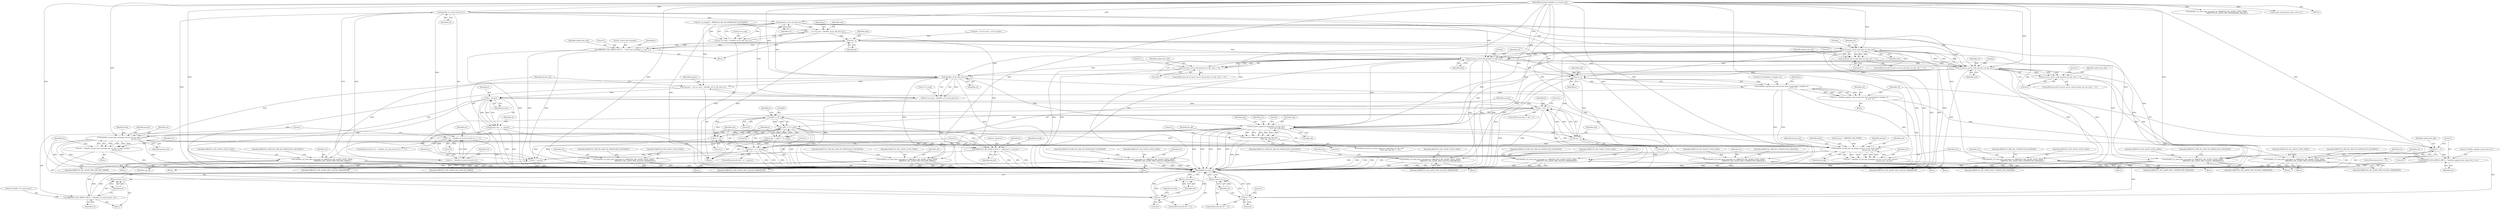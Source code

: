 digraph "0_mbedtls_027f84c69f4ef30c0693832a6c396ef19e563ca1@API" {
"1000205" [label="(Call,mbedtls_ssl_read_record( ssl ))"];
"1000111" [label="(MethodParameterIn,mbedtls_ssl_context *ssl)"];
"1000202" [label="(Call,( ret = mbedtls_ssl_read_record( ssl ) ) != 0)"];
"1000203" [label="(Call,ret = mbedtls_ssl_read_record( ssl ))"];
"1000209" [label="(Call,MBEDTLS_SSL_DEBUG_RET( 1, \"mbedtls_ssl_read_record\", ret ))"];
"1000213" [label="(Return,return( ret );)"];
"1000225" [label="(Call,mbedtls_ssl_send_alert_message( ssl, MBEDTLS_SSL_ALERT_LEVEL_FATAL,\n                                        MBEDTLS_SSL_ALERT_MSG_UNEXPECTED_MESSAGE ))"];
"1000262" [label="(Call,mbedtls_ssl_send_alert_message( ssl, MBEDTLS_SSL_ALERT_LEVEL_FATAL,\n                                        MBEDTLS_SSL_ALERT_MSG_UNEXPECTED_MESSAGE ))"];
"1000274" [label="(Call,mbedtls_ssl_hs_hdr_len( ssl ))"];
"1000268" [label="(Call,p   = ssl->in_msg + mbedtls_ssl_hs_hdr_len( ssl ))"];
"1000289" [label="(Call,end - p)"];
"1000285" [label="(Call,MBEDTLS_SSL_DEBUG_BUF( 3,   \"server key exchange\", p, end - p ))"];
"1000435" [label="(Call,end - p)"];
"1000427" [label="(Call,mbedtls_ecjpake_read_round_two( &ssl->handshake->ecjpake_ctx,\n                                              p, end - p ))"];
"1000425" [label="(Call,ret = mbedtls_ecjpake_read_round_two( &ssl->handshake->ecjpake_ctx,\n                                              p, end - p ))"];
"1000439" [label="(Call,ret != 0)"];
"1000443" [label="(Call,MBEDTLS_SSL_DEBUG_RET( 1, \"mbedtls_ecjpake_read_round_two\", ret ))"];
"1000487" [label="(Call,p - params)"];
"1000485" [label="(Call,params_len = p - params)"];
"1000625" [label="(Call,mbedtls_ssl_get_key_exchange_md_ssl_tls( ssl, hash, params,\n                                                           params_len ))"];
"1000623" [label="(Call,ret = mbedtls_ssl_get_key_exchange_md_ssl_tls( ssl, hash, params,\n                                                           params_len ))"];
"1000631" [label="(Call,ret != 0)"];
"1000634" [label="(Return,return( ret );)"];
"1000647" [label="(Call,mbedtls_ssl_get_key_exchange_md_tls1_2( ssl, hash, params,\n                                                          params_len, md_alg ))"];
"1000645" [label="(Call,ret = mbedtls_ssl_get_key_exchange_md_tls1_2( ssl, hash, params,\n                                                          params_len, md_alg ))"];
"1000654" [label="(Call,ret != 0)"];
"1000657" [label="(Return,return( ret );)"];
"1000565" [label="(Call,p > end - 2)"];
"1000583" [label="(Call,p[0] << 8)"];
"1000582" [label="(Call,( p[0] << 8 ) | p[1])"];
"1000580" [label="(Call,sig_len = ( p[0] << 8 ) | p[1])"];
"1000595" [label="(Call,end != p + sig_len)"];
"1000597" [label="(Call,p + sig_len)"];
"1000610" [label="(Call,MBEDTLS_SSL_DEBUG_BUF( 3, \"signature\", p, sig_len ))"];
"1000591" [label="(Call,p += 2)"];
"1000499" [label="(Call,ssl_parse_signature_algorithm( ssl, &p, end,\n                                               &md_alg, &pk_alg ))"];
"1000498" [label="(Call,ssl_parse_signature_algorithm( ssl, &p, end,\n                                               &md_alg, &pk_alg ) != 0)"];
"1000513" [label="(Call,mbedtls_ssl_send_alert_message( ssl, MBEDTLS_SSL_ALERT_LEVEL_FATAL,\n                                                MBEDTLS_SSL_ALERT_MSG_ILLEGAL_PARAMETER ))"];
"1000528" [label="(Call,mbedtls_ssl_send_alert_message( ssl, MBEDTLS_SSL_ALERT_LEVEL_FATAL,\n                                                MBEDTLS_SSL_ALERT_MSG_ILLEGAL_PARAMETER ))"];
"1000567" [label="(Call,end - 2)"];
"1000574" [label="(Call,mbedtls_ssl_send_alert_message( ssl, MBEDTLS_SSL_ALERT_LEVEL_FATAL,\n                                            MBEDTLS_SSL_ALERT_MSG_DECODE_ERROR ))"];
"1000604" [label="(Call,mbedtls_ssl_send_alert_message( ssl, MBEDTLS_SSL_ALERT_LEVEL_FATAL,\n                                            MBEDTLS_SSL_ALERT_MSG_DECODE_ERROR ))"];
"1000319" [label="(Call,ssl_parse_server_psk_hint( ssl, &p, end ))"];
"1000318" [label="(Call,ssl_parse_server_psk_hint( ssl, &p, end ) != 0)"];
"1000329" [label="(Call,mbedtls_ssl_send_alert_message( ssl, MBEDTLS_SSL_ALERT_LEVEL_FATAL,\n                                            MBEDTLS_SSL_ALERT_MSG_ILLEGAL_PARAMETER ))"];
"1000363" [label="(Call,ssl_parse_server_dh_params( ssl, &p, end ))"];
"1000362" [label="(Call,ssl_parse_server_dh_params( ssl, &p, end ) != 0)"];
"1000373" [label="(Call,mbedtls_ssl_send_alert_message( ssl, MBEDTLS_SSL_ALERT_LEVEL_FATAL,\n                                            MBEDTLS_SSL_ALERT_MSG_ILLEGAL_PARAMETER ))"];
"1000401" [label="(Call,ssl_parse_server_ecdh_params( ssl, &p, end ))"];
"1000400" [label="(Call,ssl_parse_server_ecdh_params( ssl, &p, end ) != 0)"];
"1000411" [label="(Call,mbedtls_ssl_send_alert_message( ssl, MBEDTLS_SSL_ALERT_LEVEL_FATAL,\n                                            MBEDTLS_SSL_ALERT_MSG_ILLEGAL_PARAMETER ))"];
"1000447" [label="(Call,mbedtls_ssl_send_alert_message( ssl, MBEDTLS_SSL_ALERT_LEVEL_FATAL,\n                                            MBEDTLS_SSL_ALERT_MSG_ILLEGAL_PARAMETER ))"];
"1000482" [label="(Call,mbedtls_ssl_hs_hdr_len( ssl ))"];
"1000476" [label="(Call,*params = ssl->in_msg + mbedtls_ssl_hs_hdr_len( ssl ))"];
"1000478" [label="(Call,ssl->in_msg + mbedtls_ssl_hs_hdr_len( ssl ))"];
"1000270" [label="(Call,ssl->in_msg + mbedtls_ssl_hs_hdr_len( ssl ))"];
"1000227" [label="(Identifier,MBEDTLS_SSL_ALERT_LEVEL_FATAL)"];
"1000204" [label="(Identifier,ret)"];
"1000576" [label="(Identifier,MBEDTLS_SSL_ALERT_LEVEL_FATAL)"];
"1000400" [label="(Call,ssl_parse_server_ecdh_params( ssl, &p, end ) != 0)"];
"1000629" [label="(Identifier,params_len)"];
"1000438" [label="(ControlStructure,if( ret != 0 ))"];
"1000226" [label="(Identifier,ssl)"];
"1000657" [label="(Return,return( ret );)"];
"1000275" [label="(Identifier,ssl)"];
"1000443" [label="(Call,MBEDTLS_SSL_DEBUG_RET( 1, \"mbedtls_ecjpake_read_round_two\", ret ))"];
"1000645" [label="(Call,ret = mbedtls_ssl_get_key_exchange_md_tls1_2( ssl, hash, params,\n                                                          params_len, md_alg ))"];
"1000651" [label="(Identifier,params_len)"];
"1000277" [label="(Identifier,end)"];
"1000597" [label="(Call,p + sig_len)"];
"1000600" [label="(Block,)"];
"1000463" [label="(Block,)"];
"1000367" [label="(Identifier,end)"];
"1000416" [label="(Identifier,MBEDTLS_ERR_SSL_BAD_HS_SERVER_KEY_EXCHANGE)"];
"1000203" [label="(Call,ret = mbedtls_ssl_read_record( ssl ))"];
"1000623" [label="(Call,ret = mbedtls_ssl_get_key_exchange_md_ssl_tls( ssl, hash, params,\n                                                           params_len ))"];
"1000264" [label="(Identifier,MBEDTLS_SSL_ALERT_LEVEL_FATAL)"];
"1000406" [label="(Literal,0)"];
"1000760" [label="(MethodReturn,static int)"];
"1000399" [label="(ControlStructure,if( ssl_parse_server_ecdh_params( ssl, &p, end ) != 0 ))"];
"1000503" [label="(Identifier,end)"];
"1000567" [label="(Call,end - 2)"];
"1000630" [label="(ControlStructure,if( ret != 0 ))"];
"1000604" [label="(Call,mbedtls_ssl_send_alert_message( ssl, MBEDTLS_SSL_ALERT_LEVEL_FATAL,\n                                            MBEDTLS_SSL_ALERT_MSG_DECODE_ERROR ))"];
"1000369" [label="(Block,)"];
"1000442" [label="(Block,)"];
"1000609" [label="(Identifier,MBEDTLS_ERR_SSL_BAD_HS_SERVER_KEY_EXCHANGE)"];
"1000364" [label="(Identifier,ssl)"];
"1000201" [label="(ControlStructure,if( ( ret = mbedtls_ssl_read_record( ssl ) ) != 0 ))"];
"1000498" [label="(Call,ssl_parse_signature_algorithm( ssl, &p, end,\n                                               &md_alg, &pk_alg ) != 0)"];
"1000428" [label="(Call,&ssl->handshake->ecjpake_ctx)"];
"1000213" [label="(Return,return( ret );)"];
"1000375" [label="(Identifier,MBEDTLS_SSL_ALERT_LEVEL_FATAL)"];
"1000405" [label="(Identifier,end)"];
"1000332" [label="(Identifier,MBEDTLS_SSL_ALERT_MSG_ILLEGAL_PARAMETER)"];
"1000371" [label="(Literal,1)"];
"1000624" [label="(Identifier,ret)"];
"1000497" [label="(ControlStructure,if( ssl_parse_signature_algorithm( ssl, &p, end,\n                                               &md_alg, &pk_alg ) != 0 ))"];
"1000180" [label="(Call,mbedtls_ssl_send_alert_message( ssl, MBEDTLS_SSL_ALERT_LEVEL_FATAL,\n                                            MBEDTLS_SSL_ALERT_MSG_HANDSHAKE_FAILURE ))"];
"1000362" [label="(Call,ssl_parse_server_dh_params( ssl, &p, end ) != 0)"];
"1000450" [label="(Identifier,MBEDTLS_SSL_ALERT_MSG_ILLEGAL_PARAMETER)"];
"1000268" [label="(Call,p   = ssl->in_msg + mbedtls_ssl_hs_hdr_len( ssl ))"];
"1000325" [label="(Block,)"];
"1000434" [label="(Identifier,p)"];
"1000225" [label="(Call,mbedtls_ssl_send_alert_message( ssl, MBEDTLS_SSL_ALERT_LEVEL_FATAL,\n                                        MBEDTLS_SSL_ALERT_MSG_UNEXPECTED_MESSAGE ))"];
"1000612" [label="(Literal,\"signature\")"];
"1000172" [label="(Call,ssl_get_ecdh_params_from_cert( ssl ))"];
"1000426" [label="(Identifier,ret)"];
"1000506" [label="(Call,&pk_alg)"];
"1000486" [label="(Identifier,params_len)"];
"1000270" [label="(Call,ssl->in_msg + mbedtls_ssl_hs_hdr_len( ssl ))"];
"1000628" [label="(Identifier,params)"];
"1000594" [label="(ControlStructure,if( end != p + sig_len ))"];
"1000339" [label="(Identifier,ciphersuite_info)"];
"1000662" [label="(Literal,1)"];
"1000209" [label="(Call,MBEDTLS_SSL_DEBUG_RET( 1, \"mbedtls_ssl_read_record\", ret ))"];
"1000570" [label="(Block,)"];
"1000361" [label="(ControlStructure,if( ssl_parse_server_dh_params( ssl, &p, end ) != 0 ))"];
"1000596" [label="(Identifier,end)"];
"1000330" [label="(Identifier,ssl)"];
"1000649" [label="(Identifier,hash)"];
"1000564" [label="(ControlStructure,if( p > end - 2 ))"];
"1000265" [label="(Identifier,MBEDTLS_SSL_ALERT_MSG_UNEXPECTED_MESSAGE)"];
"1000592" [label="(Identifier,p)"];
"1000329" [label="(Call,mbedtls_ssl_send_alert_message( ssl, MBEDTLS_SSL_ALERT_LEVEL_FATAL,\n                                            MBEDTLS_SSL_ALERT_MSG_ILLEGAL_PARAMETER ))"];
"1000524" [label="(Block,)"];
"1000324" [label="(Literal,0)"];
"1000568" [label="(Identifier,end)"];
"1000286" [label="(Literal,3)"];
"1000513" [label="(Call,mbedtls_ssl_send_alert_message( ssl, MBEDTLS_SSL_ALERT_LEVEL_FATAL,\n                                                MBEDTLS_SSL_ALERT_MSG_ILLEGAL_PARAMETER ))"];
"1000424" [label="(Block,)"];
"1000625" [label="(Call,mbedtls_ssl_get_key_exchange_md_ssl_tls( ssl, hash, params,\n                                                           params_len ))"];
"1000212" [label="(Identifier,ret)"];
"1000565" [label="(Call,p > end - 2)"];
"1000632" [label="(Identifier,ret)"];
"1000230" [label="(Identifier,MBEDTLS_ERR_SSL_UNEXPECTED_MESSAGE)"];
"1000439" [label="(Call,ret != 0)"];
"1000595" [label="(Call,end != p + sig_len)"];
"1000327" [label="(Literal,1)"];
"1000485" [label="(Call,params_len = p - params)"];
"1000588" [label="(Call,p[1])"];
"1000500" [label="(Identifier,ssl)"];
"1000577" [label="(Identifier,MBEDTLS_SSL_ALERT_MSG_DECODE_ERROR)"];
"1000376" [label="(Identifier,MBEDTLS_SSL_ALERT_MSG_ILLEGAL_PARAMETER)"];
"1000384" [label="(Identifier,ciphersuite_info)"];
"1000579" [label="(Identifier,MBEDTLS_ERR_SSL_BAD_HS_SERVER_KEY_EXCHANGE)"];
"1000323" [label="(Identifier,end)"];
"1000446" [label="(Identifier,ret)"];
"1000437" [label="(Identifier,p)"];
"1000228" [label="(Identifier,MBEDTLS_SSL_ALERT_MSG_UNEXPECTED_MESSAGE)"];
"1000530" [label="(Identifier,MBEDTLS_SSL_ALERT_LEVEL_FATAL)"];
"1000635" [label="(Identifier,ret)"];
"1000287" [label="(Literal,\"server key exchange\")"];
"1000232" [label="(Call,ssl->in_msg[0] != MBEDTLS_SSL_HS_SERVER_KEY_EXCHANGE)"];
"1000656" [label="(Literal,0)"];
"1000511" [label="(Literal,1)"];
"1000412" [label="(Identifier,ssl)"];
"1000448" [label="(Identifier,ssl)"];
"1000334" [label="(Identifier,MBEDTLS_ERR_SSL_BAD_HS_SERVER_KEY_EXCHANGE)"];
"1000427" [label="(Call,mbedtls_ecjpake_read_round_two( &ssl->handshake->ecjpake_ctx,\n                                              p, end - p ))"];
"1000444" [label="(Literal,1)"];
"1000634" [label="(Return,return( ret );)"];
"1000582" [label="(Call,( p[0] << 8 ) | p[1])"];
"1000655" [label="(Identifier,ret)"];
"1000263" [label="(Identifier,ssl)"];
"1000493" [label="(Identifier,ssl)"];
"1000267" [label="(Identifier,MBEDTLS_ERR_SSL_UNEXPECTED_MESSAGE)"];
"1000452" [label="(Identifier,MBEDTLS_ERR_SSL_BAD_HS_SERVER_KEY_EXCHANGE)"];
"1000440" [label="(Identifier,ret)"];
"1000613" [label="(Identifier,p)"];
"1000409" [label="(Literal,1)"];
"1000488" [label="(Identifier,p)"];
"1000285" [label="(Call,MBEDTLS_SSL_DEBUG_BUF( 3,   \"server key exchange\", p, end - p ))"];
"1000499" [label="(Call,ssl_parse_signature_algorithm( ssl, &p, end,\n                                               &md_alg, &pk_alg ))"];
"1000291" [label="(Identifier,p)"];
"1000476" [label="(Call,*params = ssl->in_msg + mbedtls_ssl_hs_hdr_len( ssl ))"];
"1000626" [label="(Identifier,ssl)"];
"1000641" [label="(Block,)"];
"1000627" [label="(Identifier,hash)"];
"1000411" [label="(Call,mbedtls_ssl_send_alert_message( ssl, MBEDTLS_SSL_ALERT_LEVEL_FATAL,\n                                            MBEDTLS_SSL_ALERT_MSG_ILLEGAL_PARAMETER ))"];
"1000435" [label="(Call,end - p)"];
"1000583" [label="(Call,p[0] << 8)"];
"1000569" [label="(Literal,2)"];
"1000638" [label="(Call,md_alg != MBEDTLS_MD_NONE)"];
"1000447" [label="(Call,mbedtls_ssl_send_alert_message( ssl, MBEDTLS_SSL_ALERT_LEVEL_FATAL,\n                                            MBEDTLS_SSL_ALERT_MSG_ILLEGAL_PARAMETER ))"];
"1000521" [label="(Identifier,pk_alg)"];
"1000647" [label="(Call,mbedtls_ssl_get_key_exchange_md_tls1_2( ssl, hash, params,\n                                                          params_len, md_alg ))"];
"1000269" [label="(Identifier,p)"];
"1000441" [label="(Literal,0)"];
"1000211" [label="(Literal,\"mbedtls_ssl_read_record\")"];
"1000489" [label="(Identifier,params)"];
"1000531" [label="(Identifier,MBEDTLS_SSL_ALERT_MSG_ILLEGAL_PARAMETER)"];
"1000606" [label="(Identifier,MBEDTLS_SSL_ALERT_LEVEL_FATAL)"];
"1000587" [label="(Literal,8)"];
"1000374" [label="(Identifier,ssl)"];
"1000363" [label="(Call,ssl_parse_server_dh_params( ssl, &p, end ))"];
"1000318" [label="(Call,ssl_parse_server_psk_hint( ssl, &p, end ) != 0)"];
"1000478" [label="(Call,ssl->in_msg + mbedtls_ssl_hs_hdr_len( ssl ))"];
"1000658" [label="(Identifier,ret)"];
"1000614" [label="(Identifier,sig_len)"];
"1000407" [label="(Block,)"];
"1000290" [label="(Identifier,end)"];
"1000112" [label="(Block,)"];
"1000619" [label="(Block,)"];
"1000639" [label="(Identifier,md_alg)"];
"1000650" [label="(Identifier,params)"];
"1000654" [label="(Call,ret != 0)"];
"1000516" [label="(Identifier,MBEDTLS_SSL_ALERT_MSG_ILLEGAL_PARAMETER)"];
"1000483" [label="(Identifier,ssl)"];
"1000518" [label="(Identifier,MBEDTLS_ERR_SSL_BAD_HS_SERVER_KEY_EXCHANGE)"];
"1000607" [label="(Identifier,MBEDTLS_SSL_ALERT_MSG_DECODE_ERROR)"];
"1000479" [label="(Call,ssl->in_msg)"];
"1000271" [label="(Call,ssl->in_msg)"];
"1000445" [label="(Literal,\"mbedtls_ecjpake_read_round_two\")"];
"1000633" [label="(Literal,0)"];
"1000574" [label="(Call,mbedtls_ssl_send_alert_message( ssl, MBEDTLS_SSL_ALERT_LEVEL_FATAL,\n                                            MBEDTLS_SSL_ALERT_MSG_DECODE_ERROR ))"];
"1000617" [label="(Identifier,md_alg)"];
"1000401" [label="(Call,ssl_parse_server_ecdh_params( ssl, &p, end ))"];
"1000572" [label="(Literal,1)"];
"1000365" [label="(Call,&p)"];
"1000602" [label="(Literal,1)"];
"1000449" [label="(Identifier,MBEDTLS_SSL_ALERT_LEVEL_FATAL)"];
"1000591" [label="(Call,p += 2)"];
"1000276" [label="(Call,end = ssl->in_msg + ssl->in_hslen)"];
"1000207" [label="(Literal,0)"];
"1000262" [label="(Call,mbedtls_ssl_send_alert_message( ssl, MBEDTLS_SSL_ALERT_LEVEL_FATAL,\n                                        MBEDTLS_SSL_ALERT_MSG_UNEXPECTED_MESSAGE ))"];
"1000320" [label="(Identifier,ssl)"];
"1000414" [label="(Identifier,MBEDTLS_SSL_ALERT_MSG_ILLEGAL_PARAMETER)"];
"1000605" [label="(Identifier,ssl)"];
"1000288" [label="(Identifier,p)"];
"1000529" [label="(Identifier,ssl)"];
"1000580" [label="(Call,sig_len = ( p[0] << 8 ) | p[1])"];
"1000610" [label="(Call,MBEDTLS_SSL_DEBUG_BUF( 3, \"signature\", p, sig_len ))"];
"1000646" [label="(Identifier,ret)"];
"1000289" [label="(Call,end - p)"];
"1000239" [label="(Block,)"];
"1000653" [label="(ControlStructure,if( ret != 0 ))"];
"1000599" [label="(Identifier,sig_len)"];
"1000598" [label="(Identifier,p)"];
"1000575" [label="(Identifier,ssl)"];
"1000378" [label="(Identifier,MBEDTLS_ERR_SSL_BAD_HS_SERVER_KEY_EXCHANGE)"];
"1000321" [label="(Call,&p)"];
"1000477" [label="(Identifier,params)"];
"1000589" [label="(Identifier,p)"];
"1000584" [label="(Call,p[0])"];
"1000436" [label="(Identifier,end)"];
"1000218" [label="(Identifier,ssl)"];
"1000210" [label="(Literal,1)"];
"1000368" [label="(Literal,0)"];
"1000581" [label="(Identifier,sig_len)"];
"1000509" [label="(Block,)"];
"1000296" [label="(Identifier,ciphersuite_info)"];
"1000648" [label="(Identifier,ssl)"];
"1000514" [label="(Identifier,ssl)"];
"1000508" [label="(Literal,0)"];
"1000214" [label="(Identifier,ret)"];
"1000205" [label="(Call,mbedtls_ssl_read_record( ssl ))"];
"1000402" [label="(Identifier,ssl)"];
"1000566" [label="(Identifier,p)"];
"1000501" [label="(Call,&p)"];
"1000487" [label="(Call,p - params)"];
"1000611" [label="(Literal,3)"];
"1000515" [label="(Identifier,MBEDTLS_SSL_ALERT_LEVEL_FATAL)"];
"1000593" [label="(Literal,2)"];
"1000413" [label="(Identifier,MBEDTLS_SSL_ALERT_LEVEL_FATAL)"];
"1000528" [label="(Call,mbedtls_ssl_send_alert_message( ssl, MBEDTLS_SSL_ALERT_LEVEL_FATAL,\n                                                MBEDTLS_SSL_ALERT_MSG_ILLEGAL_PARAMETER ))"];
"1000111" [label="(MethodParameterIn,mbedtls_ssl_context *ssl)"];
"1000221" [label="(Block,)"];
"1000425" [label="(Call,ret = mbedtls_ecjpake_read_round_two( &ssl->handshake->ecjpake_ctx,\n                                              p, end - p ))"];
"1000373" [label="(Call,mbedtls_ssl_send_alert_message( ssl, MBEDTLS_SSL_ALERT_LEVEL_FATAL,\n                                            MBEDTLS_SSL_ALERT_MSG_ILLEGAL_PARAMETER ))"];
"1000206" [label="(Identifier,ssl)"];
"1000319" [label="(Call,ssl_parse_server_psk_hint( ssl, &p, end ))"];
"1000482" [label="(Call,mbedtls_ssl_hs_hdr_len( ssl ))"];
"1000331" [label="(Identifier,MBEDTLS_SSL_ALERT_LEVEL_FATAL)"];
"1000631" [label="(Call,ret != 0)"];
"1000504" [label="(Call,&md_alg)"];
"1000421" [label="(Identifier,ciphersuite_info)"];
"1000317" [label="(ControlStructure,if( ssl_parse_server_psk_hint( ssl, &p, end ) != 0 ))"];
"1000208" [label="(Block,)"];
"1000462" [label="(Identifier,ciphersuite_info)"];
"1000202" [label="(Call,( ret = mbedtls_ssl_read_record( ssl ) ) != 0)"];
"1000652" [label="(Identifier,md_alg)"];
"1000403" [label="(Call,&p)"];
"1000274" [label="(Call,mbedtls_ssl_hs_hdr_len( ssl ))"];
"1000533" [label="(Identifier,MBEDTLS_ERR_SSL_BAD_HS_SERVER_KEY_EXCHANGE)"];
"1000205" -> "1000203"  [label="AST: "];
"1000205" -> "1000206"  [label="CFG: "];
"1000206" -> "1000205"  [label="AST: "];
"1000203" -> "1000205"  [label="CFG: "];
"1000205" -> "1000760"  [label="DDG: "];
"1000205" -> "1000202"  [label="DDG: "];
"1000205" -> "1000203"  [label="DDG: "];
"1000111" -> "1000205"  [label="DDG: "];
"1000205" -> "1000225"  [label="DDG: "];
"1000205" -> "1000262"  [label="DDG: "];
"1000205" -> "1000274"  [label="DDG: "];
"1000111" -> "1000110"  [label="AST: "];
"1000111" -> "1000760"  [label="DDG: "];
"1000111" -> "1000172"  [label="DDG: "];
"1000111" -> "1000180"  [label="DDG: "];
"1000111" -> "1000225"  [label="DDG: "];
"1000111" -> "1000262"  [label="DDG: "];
"1000111" -> "1000274"  [label="DDG: "];
"1000111" -> "1000319"  [label="DDG: "];
"1000111" -> "1000329"  [label="DDG: "];
"1000111" -> "1000363"  [label="DDG: "];
"1000111" -> "1000373"  [label="DDG: "];
"1000111" -> "1000401"  [label="DDG: "];
"1000111" -> "1000411"  [label="DDG: "];
"1000111" -> "1000447"  [label="DDG: "];
"1000111" -> "1000482"  [label="DDG: "];
"1000111" -> "1000499"  [label="DDG: "];
"1000111" -> "1000513"  [label="DDG: "];
"1000111" -> "1000528"  [label="DDG: "];
"1000111" -> "1000574"  [label="DDG: "];
"1000111" -> "1000604"  [label="DDG: "];
"1000111" -> "1000625"  [label="DDG: "];
"1000111" -> "1000647"  [label="DDG: "];
"1000202" -> "1000201"  [label="AST: "];
"1000202" -> "1000207"  [label="CFG: "];
"1000203" -> "1000202"  [label="AST: "];
"1000207" -> "1000202"  [label="AST: "];
"1000210" -> "1000202"  [label="CFG: "];
"1000218" -> "1000202"  [label="CFG: "];
"1000202" -> "1000760"  [label="DDG: "];
"1000203" -> "1000202"  [label="DDG: "];
"1000204" -> "1000203"  [label="AST: "];
"1000207" -> "1000203"  [label="CFG: "];
"1000203" -> "1000760"  [label="DDG: "];
"1000203" -> "1000760"  [label="DDG: "];
"1000203" -> "1000209"  [label="DDG: "];
"1000209" -> "1000208"  [label="AST: "];
"1000209" -> "1000212"  [label="CFG: "];
"1000210" -> "1000209"  [label="AST: "];
"1000211" -> "1000209"  [label="AST: "];
"1000212" -> "1000209"  [label="AST: "];
"1000214" -> "1000209"  [label="CFG: "];
"1000209" -> "1000760"  [label="DDG: "];
"1000209" -> "1000760"  [label="DDG: "];
"1000209" -> "1000213"  [label="DDG: "];
"1000213" -> "1000208"  [label="AST: "];
"1000213" -> "1000214"  [label="CFG: "];
"1000214" -> "1000213"  [label="AST: "];
"1000760" -> "1000213"  [label="CFG: "];
"1000213" -> "1000760"  [label="DDG: "];
"1000214" -> "1000213"  [label="DDG: "];
"1000225" -> "1000221"  [label="AST: "];
"1000225" -> "1000228"  [label="CFG: "];
"1000226" -> "1000225"  [label="AST: "];
"1000227" -> "1000225"  [label="AST: "];
"1000228" -> "1000225"  [label="AST: "];
"1000230" -> "1000225"  [label="CFG: "];
"1000225" -> "1000760"  [label="DDG: "];
"1000225" -> "1000760"  [label="DDG: "];
"1000225" -> "1000760"  [label="DDG: "];
"1000225" -> "1000760"  [label="DDG: "];
"1000262" -> "1000239"  [label="AST: "];
"1000262" -> "1000265"  [label="CFG: "];
"1000263" -> "1000262"  [label="AST: "];
"1000264" -> "1000262"  [label="AST: "];
"1000265" -> "1000262"  [label="AST: "];
"1000267" -> "1000262"  [label="CFG: "];
"1000262" -> "1000760"  [label="DDG: "];
"1000262" -> "1000760"  [label="DDG: "];
"1000262" -> "1000760"  [label="DDG: "];
"1000262" -> "1000760"  [label="DDG: "];
"1000274" -> "1000270"  [label="AST: "];
"1000274" -> "1000275"  [label="CFG: "];
"1000275" -> "1000274"  [label="AST: "];
"1000270" -> "1000274"  [label="CFG: "];
"1000274" -> "1000760"  [label="DDG: "];
"1000274" -> "1000268"  [label="DDG: "];
"1000274" -> "1000270"  [label="DDG: "];
"1000274" -> "1000319"  [label="DDG: "];
"1000274" -> "1000363"  [label="DDG: "];
"1000274" -> "1000401"  [label="DDG: "];
"1000274" -> "1000447"  [label="DDG: "];
"1000274" -> "1000482"  [label="DDG: "];
"1000268" -> "1000112"  [label="AST: "];
"1000268" -> "1000270"  [label="CFG: "];
"1000269" -> "1000268"  [label="AST: "];
"1000270" -> "1000268"  [label="AST: "];
"1000277" -> "1000268"  [label="CFG: "];
"1000268" -> "1000760"  [label="DDG: "];
"1000232" -> "1000268"  [label="DDG: "];
"1000268" -> "1000289"  [label="DDG: "];
"1000289" -> "1000285"  [label="AST: "];
"1000289" -> "1000291"  [label="CFG: "];
"1000290" -> "1000289"  [label="AST: "];
"1000291" -> "1000289"  [label="AST: "];
"1000285" -> "1000289"  [label="CFG: "];
"1000289" -> "1000760"  [label="DDG: "];
"1000289" -> "1000285"  [label="DDG: "];
"1000289" -> "1000285"  [label="DDG: "];
"1000276" -> "1000289"  [label="DDG: "];
"1000289" -> "1000319"  [label="DDG: "];
"1000289" -> "1000363"  [label="DDG: "];
"1000289" -> "1000401"  [label="DDG: "];
"1000289" -> "1000435"  [label="DDG: "];
"1000285" -> "1000112"  [label="AST: "];
"1000286" -> "1000285"  [label="AST: "];
"1000287" -> "1000285"  [label="AST: "];
"1000288" -> "1000285"  [label="AST: "];
"1000296" -> "1000285"  [label="CFG: "];
"1000285" -> "1000760"  [label="DDG: "];
"1000285" -> "1000760"  [label="DDG: "];
"1000285" -> "1000760"  [label="DDG: "];
"1000285" -> "1000435"  [label="DDG: "];
"1000435" -> "1000427"  [label="AST: "];
"1000435" -> "1000437"  [label="CFG: "];
"1000436" -> "1000435"  [label="AST: "];
"1000437" -> "1000435"  [label="AST: "];
"1000427" -> "1000435"  [label="CFG: "];
"1000435" -> "1000760"  [label="DDG: "];
"1000435" -> "1000427"  [label="DDG: "];
"1000435" -> "1000427"  [label="DDG: "];
"1000401" -> "1000435"  [label="DDG: "];
"1000363" -> "1000435"  [label="DDG: "];
"1000319" -> "1000435"  [label="DDG: "];
"1000435" -> "1000499"  [label="DDG: "];
"1000435" -> "1000567"  [label="DDG: "];
"1000427" -> "1000425"  [label="AST: "];
"1000428" -> "1000427"  [label="AST: "];
"1000434" -> "1000427"  [label="AST: "];
"1000425" -> "1000427"  [label="CFG: "];
"1000427" -> "1000760"  [label="DDG: "];
"1000427" -> "1000760"  [label="DDG: "];
"1000427" -> "1000760"  [label="DDG: "];
"1000427" -> "1000425"  [label="DDG: "];
"1000427" -> "1000425"  [label="DDG: "];
"1000427" -> "1000425"  [label="DDG: "];
"1000427" -> "1000487"  [label="DDG: "];
"1000425" -> "1000424"  [label="AST: "];
"1000426" -> "1000425"  [label="AST: "];
"1000440" -> "1000425"  [label="CFG: "];
"1000425" -> "1000760"  [label="DDG: "];
"1000425" -> "1000439"  [label="DDG: "];
"1000439" -> "1000438"  [label="AST: "];
"1000439" -> "1000441"  [label="CFG: "];
"1000440" -> "1000439"  [label="AST: "];
"1000441" -> "1000439"  [label="AST: "];
"1000444" -> "1000439"  [label="CFG: "];
"1000462" -> "1000439"  [label="CFG: "];
"1000439" -> "1000760"  [label="DDG: "];
"1000439" -> "1000760"  [label="DDG: "];
"1000439" -> "1000443"  [label="DDG: "];
"1000443" -> "1000442"  [label="AST: "];
"1000443" -> "1000446"  [label="CFG: "];
"1000444" -> "1000443"  [label="AST: "];
"1000445" -> "1000443"  [label="AST: "];
"1000446" -> "1000443"  [label="AST: "];
"1000448" -> "1000443"  [label="CFG: "];
"1000443" -> "1000760"  [label="DDG: "];
"1000443" -> "1000760"  [label="DDG: "];
"1000487" -> "1000485"  [label="AST: "];
"1000487" -> "1000489"  [label="CFG: "];
"1000488" -> "1000487"  [label="AST: "];
"1000489" -> "1000487"  [label="AST: "];
"1000485" -> "1000487"  [label="CFG: "];
"1000487" -> "1000760"  [label="DDG: "];
"1000487" -> "1000760"  [label="DDG: "];
"1000487" -> "1000485"  [label="DDG: "];
"1000487" -> "1000485"  [label="DDG: "];
"1000476" -> "1000487"  [label="DDG: "];
"1000487" -> "1000565"  [label="DDG: "];
"1000487" -> "1000625"  [label="DDG: "];
"1000487" -> "1000647"  [label="DDG: "];
"1000485" -> "1000463"  [label="AST: "];
"1000486" -> "1000485"  [label="AST: "];
"1000493" -> "1000485"  [label="CFG: "];
"1000485" -> "1000760"  [label="DDG: "];
"1000485" -> "1000760"  [label="DDG: "];
"1000485" -> "1000625"  [label="DDG: "];
"1000485" -> "1000647"  [label="DDG: "];
"1000625" -> "1000623"  [label="AST: "];
"1000625" -> "1000629"  [label="CFG: "];
"1000626" -> "1000625"  [label="AST: "];
"1000627" -> "1000625"  [label="AST: "];
"1000628" -> "1000625"  [label="AST: "];
"1000629" -> "1000625"  [label="AST: "];
"1000623" -> "1000625"  [label="CFG: "];
"1000625" -> "1000760"  [label="DDG: "];
"1000625" -> "1000760"  [label="DDG: "];
"1000625" -> "1000760"  [label="DDG: "];
"1000625" -> "1000760"  [label="DDG: "];
"1000625" -> "1000623"  [label="DDG: "];
"1000625" -> "1000623"  [label="DDG: "];
"1000625" -> "1000623"  [label="DDG: "];
"1000625" -> "1000623"  [label="DDG: "];
"1000482" -> "1000625"  [label="DDG: "];
"1000499" -> "1000625"  [label="DDG: "];
"1000625" -> "1000647"  [label="DDG: "];
"1000625" -> "1000647"  [label="DDG: "];
"1000625" -> "1000647"  [label="DDG: "];
"1000625" -> "1000647"  [label="DDG: "];
"1000623" -> "1000619"  [label="AST: "];
"1000624" -> "1000623"  [label="AST: "];
"1000632" -> "1000623"  [label="CFG: "];
"1000623" -> "1000760"  [label="DDG: "];
"1000623" -> "1000631"  [label="DDG: "];
"1000631" -> "1000630"  [label="AST: "];
"1000631" -> "1000633"  [label="CFG: "];
"1000632" -> "1000631"  [label="AST: "];
"1000633" -> "1000631"  [label="AST: "];
"1000635" -> "1000631"  [label="CFG: "];
"1000639" -> "1000631"  [label="CFG: "];
"1000631" -> "1000760"  [label="DDG: "];
"1000631" -> "1000760"  [label="DDG: "];
"1000631" -> "1000634"  [label="DDG: "];
"1000634" -> "1000630"  [label="AST: "];
"1000634" -> "1000635"  [label="CFG: "];
"1000635" -> "1000634"  [label="AST: "];
"1000760" -> "1000634"  [label="CFG: "];
"1000634" -> "1000760"  [label="DDG: "];
"1000635" -> "1000634"  [label="DDG: "];
"1000647" -> "1000645"  [label="AST: "];
"1000647" -> "1000652"  [label="CFG: "];
"1000648" -> "1000647"  [label="AST: "];
"1000649" -> "1000647"  [label="AST: "];
"1000650" -> "1000647"  [label="AST: "];
"1000651" -> "1000647"  [label="AST: "];
"1000652" -> "1000647"  [label="AST: "];
"1000645" -> "1000647"  [label="CFG: "];
"1000647" -> "1000760"  [label="DDG: "];
"1000647" -> "1000760"  [label="DDG: "];
"1000647" -> "1000760"  [label="DDG: "];
"1000647" -> "1000760"  [label="DDG: "];
"1000647" -> "1000760"  [label="DDG: "];
"1000647" -> "1000645"  [label="DDG: "];
"1000647" -> "1000645"  [label="DDG: "];
"1000647" -> "1000645"  [label="DDG: "];
"1000647" -> "1000645"  [label="DDG: "];
"1000647" -> "1000645"  [label="DDG: "];
"1000482" -> "1000647"  [label="DDG: "];
"1000499" -> "1000647"  [label="DDG: "];
"1000638" -> "1000647"  [label="DDG: "];
"1000645" -> "1000641"  [label="AST: "];
"1000646" -> "1000645"  [label="AST: "];
"1000655" -> "1000645"  [label="CFG: "];
"1000645" -> "1000760"  [label="DDG: "];
"1000645" -> "1000654"  [label="DDG: "];
"1000654" -> "1000653"  [label="AST: "];
"1000654" -> "1000656"  [label="CFG: "];
"1000655" -> "1000654"  [label="AST: "];
"1000656" -> "1000654"  [label="AST: "];
"1000658" -> "1000654"  [label="CFG: "];
"1000662" -> "1000654"  [label="CFG: "];
"1000654" -> "1000760"  [label="DDG: "];
"1000654" -> "1000760"  [label="DDG: "];
"1000654" -> "1000657"  [label="DDG: "];
"1000657" -> "1000653"  [label="AST: "];
"1000657" -> "1000658"  [label="CFG: "];
"1000658" -> "1000657"  [label="AST: "];
"1000760" -> "1000657"  [label="CFG: "];
"1000657" -> "1000760"  [label="DDG: "];
"1000658" -> "1000657"  [label="DDG: "];
"1000565" -> "1000564"  [label="AST: "];
"1000565" -> "1000567"  [label="CFG: "];
"1000566" -> "1000565"  [label="AST: "];
"1000567" -> "1000565"  [label="AST: "];
"1000572" -> "1000565"  [label="CFG: "];
"1000581" -> "1000565"  [label="CFG: "];
"1000565" -> "1000760"  [label="DDG: "];
"1000565" -> "1000760"  [label="DDG: "];
"1000565" -> "1000760"  [label="DDG: "];
"1000567" -> "1000565"  [label="DDG: "];
"1000567" -> "1000565"  [label="DDG: "];
"1000565" -> "1000583"  [label="DDG: "];
"1000565" -> "1000582"  [label="DDG: "];
"1000565" -> "1000591"  [label="DDG: "];
"1000583" -> "1000582"  [label="AST: "];
"1000583" -> "1000587"  [label="CFG: "];
"1000584" -> "1000583"  [label="AST: "];
"1000587" -> "1000583"  [label="AST: "];
"1000589" -> "1000583"  [label="CFG: "];
"1000583" -> "1000760"  [label="DDG: "];
"1000583" -> "1000582"  [label="DDG: "];
"1000583" -> "1000582"  [label="DDG: "];
"1000583" -> "1000591"  [label="DDG: "];
"1000583" -> "1000595"  [label="DDG: "];
"1000583" -> "1000597"  [label="DDG: "];
"1000583" -> "1000610"  [label="DDG: "];
"1000582" -> "1000580"  [label="AST: "];
"1000582" -> "1000588"  [label="CFG: "];
"1000588" -> "1000582"  [label="AST: "];
"1000580" -> "1000582"  [label="CFG: "];
"1000582" -> "1000760"  [label="DDG: "];
"1000582" -> "1000760"  [label="DDG: "];
"1000582" -> "1000580"  [label="DDG: "];
"1000582" -> "1000580"  [label="DDG: "];
"1000582" -> "1000591"  [label="DDG: "];
"1000582" -> "1000595"  [label="DDG: "];
"1000582" -> "1000597"  [label="DDG: "];
"1000582" -> "1000610"  [label="DDG: "];
"1000580" -> "1000463"  [label="AST: "];
"1000581" -> "1000580"  [label="AST: "];
"1000592" -> "1000580"  [label="CFG: "];
"1000580" -> "1000760"  [label="DDG: "];
"1000580" -> "1000595"  [label="DDG: "];
"1000580" -> "1000597"  [label="DDG: "];
"1000580" -> "1000610"  [label="DDG: "];
"1000595" -> "1000594"  [label="AST: "];
"1000595" -> "1000597"  [label="CFG: "];
"1000596" -> "1000595"  [label="AST: "];
"1000597" -> "1000595"  [label="AST: "];
"1000602" -> "1000595"  [label="CFG: "];
"1000611" -> "1000595"  [label="CFG: "];
"1000595" -> "1000760"  [label="DDG: "];
"1000595" -> "1000760"  [label="DDG: "];
"1000595" -> "1000760"  [label="DDG: "];
"1000567" -> "1000595"  [label="DDG: "];
"1000591" -> "1000595"  [label="DDG: "];
"1000597" -> "1000599"  [label="CFG: "];
"1000598" -> "1000597"  [label="AST: "];
"1000599" -> "1000597"  [label="AST: "];
"1000597" -> "1000760"  [label="DDG: "];
"1000597" -> "1000760"  [label="DDG: "];
"1000591" -> "1000597"  [label="DDG: "];
"1000610" -> "1000463"  [label="AST: "];
"1000610" -> "1000614"  [label="CFG: "];
"1000611" -> "1000610"  [label="AST: "];
"1000612" -> "1000610"  [label="AST: "];
"1000613" -> "1000610"  [label="AST: "];
"1000614" -> "1000610"  [label="AST: "];
"1000617" -> "1000610"  [label="CFG: "];
"1000610" -> "1000760"  [label="DDG: "];
"1000610" -> "1000760"  [label="DDG: "];
"1000610" -> "1000760"  [label="DDG: "];
"1000591" -> "1000610"  [label="DDG: "];
"1000591" -> "1000463"  [label="AST: "];
"1000591" -> "1000593"  [label="CFG: "];
"1000592" -> "1000591"  [label="AST: "];
"1000593" -> "1000591"  [label="AST: "];
"1000596" -> "1000591"  [label="CFG: "];
"1000499" -> "1000498"  [label="AST: "];
"1000499" -> "1000506"  [label="CFG: "];
"1000500" -> "1000499"  [label="AST: "];
"1000501" -> "1000499"  [label="AST: "];
"1000503" -> "1000499"  [label="AST: "];
"1000504" -> "1000499"  [label="AST: "];
"1000506" -> "1000499"  [label="AST: "];
"1000508" -> "1000499"  [label="CFG: "];
"1000499" -> "1000760"  [label="DDG: "];
"1000499" -> "1000760"  [label="DDG: "];
"1000499" -> "1000760"  [label="DDG: "];
"1000499" -> "1000760"  [label="DDG: "];
"1000499" -> "1000760"  [label="DDG: "];
"1000499" -> "1000498"  [label="DDG: "];
"1000499" -> "1000498"  [label="DDG: "];
"1000499" -> "1000498"  [label="DDG: "];
"1000499" -> "1000498"  [label="DDG: "];
"1000499" -> "1000498"  [label="DDG: "];
"1000482" -> "1000499"  [label="DDG: "];
"1000363" -> "1000499"  [label="DDG: "];
"1000401" -> "1000499"  [label="DDG: "];
"1000319" -> "1000499"  [label="DDG: "];
"1000499" -> "1000513"  [label="DDG: "];
"1000499" -> "1000528"  [label="DDG: "];
"1000499" -> "1000567"  [label="DDG: "];
"1000499" -> "1000574"  [label="DDG: "];
"1000499" -> "1000604"  [label="DDG: "];
"1000498" -> "1000497"  [label="AST: "];
"1000498" -> "1000508"  [label="CFG: "];
"1000508" -> "1000498"  [label="AST: "];
"1000511" -> "1000498"  [label="CFG: "];
"1000521" -> "1000498"  [label="CFG: "];
"1000498" -> "1000760"  [label="DDG: "];
"1000498" -> "1000760"  [label="DDG: "];
"1000513" -> "1000509"  [label="AST: "];
"1000513" -> "1000516"  [label="CFG: "];
"1000514" -> "1000513"  [label="AST: "];
"1000515" -> "1000513"  [label="AST: "];
"1000516" -> "1000513"  [label="AST: "];
"1000518" -> "1000513"  [label="CFG: "];
"1000513" -> "1000760"  [label="DDG: "];
"1000513" -> "1000760"  [label="DDG: "];
"1000513" -> "1000760"  [label="DDG: "];
"1000513" -> "1000760"  [label="DDG: "];
"1000528" -> "1000524"  [label="AST: "];
"1000528" -> "1000531"  [label="CFG: "];
"1000529" -> "1000528"  [label="AST: "];
"1000530" -> "1000528"  [label="AST: "];
"1000531" -> "1000528"  [label="AST: "];
"1000533" -> "1000528"  [label="CFG: "];
"1000528" -> "1000760"  [label="DDG: "];
"1000528" -> "1000760"  [label="DDG: "];
"1000528" -> "1000760"  [label="DDG: "];
"1000528" -> "1000760"  [label="DDG: "];
"1000567" -> "1000569"  [label="CFG: "];
"1000568" -> "1000567"  [label="AST: "];
"1000569" -> "1000567"  [label="AST: "];
"1000567" -> "1000760"  [label="DDG: "];
"1000574" -> "1000570"  [label="AST: "];
"1000574" -> "1000577"  [label="CFG: "];
"1000575" -> "1000574"  [label="AST: "];
"1000576" -> "1000574"  [label="AST: "];
"1000577" -> "1000574"  [label="AST: "];
"1000579" -> "1000574"  [label="CFG: "];
"1000574" -> "1000760"  [label="DDG: "];
"1000574" -> "1000760"  [label="DDG: "];
"1000574" -> "1000760"  [label="DDG: "];
"1000574" -> "1000760"  [label="DDG: "];
"1000482" -> "1000574"  [label="DDG: "];
"1000604" -> "1000600"  [label="AST: "];
"1000604" -> "1000607"  [label="CFG: "];
"1000605" -> "1000604"  [label="AST: "];
"1000606" -> "1000604"  [label="AST: "];
"1000607" -> "1000604"  [label="AST: "];
"1000609" -> "1000604"  [label="CFG: "];
"1000604" -> "1000760"  [label="DDG: "];
"1000604" -> "1000760"  [label="DDG: "];
"1000604" -> "1000760"  [label="DDG: "];
"1000604" -> "1000760"  [label="DDG: "];
"1000482" -> "1000604"  [label="DDG: "];
"1000319" -> "1000318"  [label="AST: "];
"1000319" -> "1000323"  [label="CFG: "];
"1000320" -> "1000319"  [label="AST: "];
"1000321" -> "1000319"  [label="AST: "];
"1000323" -> "1000319"  [label="AST: "];
"1000324" -> "1000319"  [label="CFG: "];
"1000319" -> "1000760"  [label="DDG: "];
"1000319" -> "1000760"  [label="DDG: "];
"1000319" -> "1000760"  [label="DDG: "];
"1000319" -> "1000318"  [label="DDG: "];
"1000319" -> "1000318"  [label="DDG: "];
"1000319" -> "1000318"  [label="DDG: "];
"1000319" -> "1000329"  [label="DDG: "];
"1000319" -> "1000363"  [label="DDG: "];
"1000319" -> "1000363"  [label="DDG: "];
"1000319" -> "1000363"  [label="DDG: "];
"1000319" -> "1000401"  [label="DDG: "];
"1000319" -> "1000401"  [label="DDG: "];
"1000319" -> "1000401"  [label="DDG: "];
"1000319" -> "1000447"  [label="DDG: "];
"1000319" -> "1000482"  [label="DDG: "];
"1000318" -> "1000317"  [label="AST: "];
"1000318" -> "1000324"  [label="CFG: "];
"1000324" -> "1000318"  [label="AST: "];
"1000327" -> "1000318"  [label="CFG: "];
"1000339" -> "1000318"  [label="CFG: "];
"1000318" -> "1000760"  [label="DDG: "];
"1000318" -> "1000760"  [label="DDG: "];
"1000329" -> "1000325"  [label="AST: "];
"1000329" -> "1000332"  [label="CFG: "];
"1000330" -> "1000329"  [label="AST: "];
"1000331" -> "1000329"  [label="AST: "];
"1000332" -> "1000329"  [label="AST: "];
"1000334" -> "1000329"  [label="CFG: "];
"1000329" -> "1000760"  [label="DDG: "];
"1000329" -> "1000760"  [label="DDG: "];
"1000329" -> "1000760"  [label="DDG: "];
"1000329" -> "1000760"  [label="DDG: "];
"1000363" -> "1000362"  [label="AST: "];
"1000363" -> "1000367"  [label="CFG: "];
"1000364" -> "1000363"  [label="AST: "];
"1000365" -> "1000363"  [label="AST: "];
"1000367" -> "1000363"  [label="AST: "];
"1000368" -> "1000363"  [label="CFG: "];
"1000363" -> "1000760"  [label="DDG: "];
"1000363" -> "1000760"  [label="DDG: "];
"1000363" -> "1000760"  [label="DDG: "];
"1000363" -> "1000362"  [label="DDG: "];
"1000363" -> "1000362"  [label="DDG: "];
"1000363" -> "1000362"  [label="DDG: "];
"1000363" -> "1000373"  [label="DDG: "];
"1000363" -> "1000401"  [label="DDG: "];
"1000363" -> "1000401"  [label="DDG: "];
"1000363" -> "1000401"  [label="DDG: "];
"1000363" -> "1000447"  [label="DDG: "];
"1000363" -> "1000482"  [label="DDG: "];
"1000362" -> "1000361"  [label="AST: "];
"1000362" -> "1000368"  [label="CFG: "];
"1000368" -> "1000362"  [label="AST: "];
"1000371" -> "1000362"  [label="CFG: "];
"1000384" -> "1000362"  [label="CFG: "];
"1000362" -> "1000760"  [label="DDG: "];
"1000362" -> "1000760"  [label="DDG: "];
"1000373" -> "1000369"  [label="AST: "];
"1000373" -> "1000376"  [label="CFG: "];
"1000374" -> "1000373"  [label="AST: "];
"1000375" -> "1000373"  [label="AST: "];
"1000376" -> "1000373"  [label="AST: "];
"1000378" -> "1000373"  [label="CFG: "];
"1000373" -> "1000760"  [label="DDG: "];
"1000373" -> "1000760"  [label="DDG: "];
"1000373" -> "1000760"  [label="DDG: "];
"1000373" -> "1000760"  [label="DDG: "];
"1000401" -> "1000400"  [label="AST: "];
"1000401" -> "1000405"  [label="CFG: "];
"1000402" -> "1000401"  [label="AST: "];
"1000403" -> "1000401"  [label="AST: "];
"1000405" -> "1000401"  [label="AST: "];
"1000406" -> "1000401"  [label="CFG: "];
"1000401" -> "1000760"  [label="DDG: "];
"1000401" -> "1000760"  [label="DDG: "];
"1000401" -> "1000760"  [label="DDG: "];
"1000401" -> "1000400"  [label="DDG: "];
"1000401" -> "1000400"  [label="DDG: "];
"1000401" -> "1000400"  [label="DDG: "];
"1000401" -> "1000411"  [label="DDG: "];
"1000401" -> "1000447"  [label="DDG: "];
"1000401" -> "1000482"  [label="DDG: "];
"1000400" -> "1000399"  [label="AST: "];
"1000400" -> "1000406"  [label="CFG: "];
"1000406" -> "1000400"  [label="AST: "];
"1000409" -> "1000400"  [label="CFG: "];
"1000421" -> "1000400"  [label="CFG: "];
"1000400" -> "1000760"  [label="DDG: "];
"1000400" -> "1000760"  [label="DDG: "];
"1000411" -> "1000407"  [label="AST: "];
"1000411" -> "1000414"  [label="CFG: "];
"1000412" -> "1000411"  [label="AST: "];
"1000413" -> "1000411"  [label="AST: "];
"1000414" -> "1000411"  [label="AST: "];
"1000416" -> "1000411"  [label="CFG: "];
"1000411" -> "1000760"  [label="DDG: "];
"1000411" -> "1000760"  [label="DDG: "];
"1000411" -> "1000760"  [label="DDG: "];
"1000411" -> "1000760"  [label="DDG: "];
"1000447" -> "1000442"  [label="AST: "];
"1000447" -> "1000450"  [label="CFG: "];
"1000448" -> "1000447"  [label="AST: "];
"1000449" -> "1000447"  [label="AST: "];
"1000450" -> "1000447"  [label="AST: "];
"1000452" -> "1000447"  [label="CFG: "];
"1000447" -> "1000760"  [label="DDG: "];
"1000447" -> "1000760"  [label="DDG: "];
"1000447" -> "1000760"  [label="DDG: "];
"1000447" -> "1000760"  [label="DDG: "];
"1000482" -> "1000478"  [label="AST: "];
"1000482" -> "1000483"  [label="CFG: "];
"1000483" -> "1000482"  [label="AST: "];
"1000478" -> "1000482"  [label="CFG: "];
"1000482" -> "1000760"  [label="DDG: "];
"1000482" -> "1000476"  [label="DDG: "];
"1000482" -> "1000478"  [label="DDG: "];
"1000476" -> "1000463"  [label="AST: "];
"1000476" -> "1000478"  [label="CFG: "];
"1000477" -> "1000476"  [label="AST: "];
"1000478" -> "1000476"  [label="AST: "];
"1000486" -> "1000476"  [label="CFG: "];
"1000476" -> "1000760"  [label="DDG: "];
"1000232" -> "1000476"  [label="DDG: "];
"1000479" -> "1000478"  [label="AST: "];
"1000478" -> "1000760"  [label="DDG: "];
"1000478" -> "1000760"  [label="DDG: "];
"1000232" -> "1000478"  [label="DDG: "];
"1000271" -> "1000270"  [label="AST: "];
"1000270" -> "1000760"  [label="DDG: "];
"1000232" -> "1000270"  [label="DDG: "];
}
